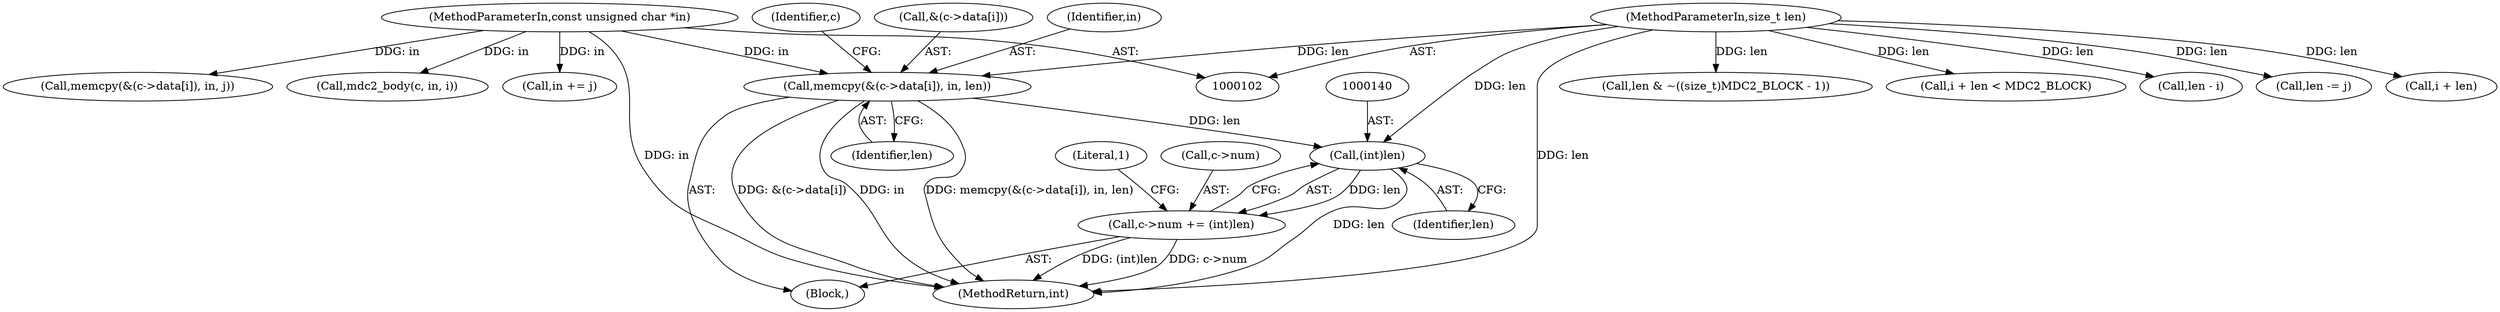digraph "0_openssl_55d83bf7c10c7b205fffa23fa7c3977491e56c07@API" {
"1000126" [label="(Call,memcpy(&(c->data[i]), in, len))"];
"1000104" [label="(MethodParameterIn,const unsigned char *in)"];
"1000105" [label="(MethodParameterIn,size_t len)"];
"1000139" [label="(Call,(int)len)"];
"1000135" [label="(Call,c->num += (int)len)"];
"1000135" [label="(Call,c->num += (int)len)"];
"1000182" [label="(Call,len & ~((size_t)MDC2_BLOCK - 1))"];
"1000163" [label="(Call,in += j)"];
"1000229" [label="(MethodReturn,int)"];
"1000139" [label="(Call,(int)len)"];
"1000120" [label="(Call,i + len < MDC2_BLOCK)"];
"1000200" [label="(Call,len - i)"];
"1000151" [label="(Call,memcpy(&(c->data[i]), in, j))"];
"1000125" [label="(Block,)"];
"1000104" [label="(MethodParameterIn,const unsigned char *in)"];
"1000143" [label="(Literal,1)"];
"1000160" [label="(Call,len -= j)"];
"1000137" [label="(Identifier,c)"];
"1000127" [label="(Call,&(c->data[i]))"];
"1000141" [label="(Identifier,len)"];
"1000121" [label="(Call,i + len)"];
"1000105" [label="(MethodParameterIn,size_t len)"];
"1000194" [label="(Call,mdc2_body(c, in, i))"];
"1000133" [label="(Identifier,in)"];
"1000136" [label="(Call,c->num)"];
"1000126" [label="(Call,memcpy(&(c->data[i]), in, len))"];
"1000134" [label="(Identifier,len)"];
"1000126" -> "1000125"  [label="AST: "];
"1000126" -> "1000134"  [label="CFG: "];
"1000127" -> "1000126"  [label="AST: "];
"1000133" -> "1000126"  [label="AST: "];
"1000134" -> "1000126"  [label="AST: "];
"1000137" -> "1000126"  [label="CFG: "];
"1000126" -> "1000229"  [label="DDG: &(c->data[i])"];
"1000126" -> "1000229"  [label="DDG: in"];
"1000126" -> "1000229"  [label="DDG: memcpy(&(c->data[i]), in, len)"];
"1000104" -> "1000126"  [label="DDG: in"];
"1000105" -> "1000126"  [label="DDG: len"];
"1000126" -> "1000139"  [label="DDG: len"];
"1000104" -> "1000102"  [label="AST: "];
"1000104" -> "1000229"  [label="DDG: in"];
"1000104" -> "1000151"  [label="DDG: in"];
"1000104" -> "1000163"  [label="DDG: in"];
"1000104" -> "1000194"  [label="DDG: in"];
"1000105" -> "1000102"  [label="AST: "];
"1000105" -> "1000229"  [label="DDG: len"];
"1000105" -> "1000120"  [label="DDG: len"];
"1000105" -> "1000121"  [label="DDG: len"];
"1000105" -> "1000139"  [label="DDG: len"];
"1000105" -> "1000160"  [label="DDG: len"];
"1000105" -> "1000182"  [label="DDG: len"];
"1000105" -> "1000200"  [label="DDG: len"];
"1000139" -> "1000135"  [label="AST: "];
"1000139" -> "1000141"  [label="CFG: "];
"1000140" -> "1000139"  [label="AST: "];
"1000141" -> "1000139"  [label="AST: "];
"1000135" -> "1000139"  [label="CFG: "];
"1000139" -> "1000229"  [label="DDG: len"];
"1000139" -> "1000135"  [label="DDG: len"];
"1000135" -> "1000125"  [label="AST: "];
"1000136" -> "1000135"  [label="AST: "];
"1000143" -> "1000135"  [label="CFG: "];
"1000135" -> "1000229"  [label="DDG: (int)len"];
"1000135" -> "1000229"  [label="DDG: c->num"];
}
